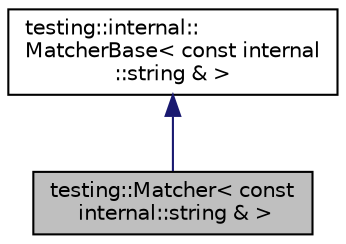 digraph "testing::Matcher&lt; const internal::string &amp; &gt;"
{
  edge [fontname="Helvetica",fontsize="10",labelfontname="Helvetica",labelfontsize="10"];
  node [fontname="Helvetica",fontsize="10",shape=record];
  Node1 [label="testing::Matcher\< const\l internal::string & \>",height=0.2,width=0.4,color="black", fillcolor="grey75", style="filled", fontcolor="black"];
  Node2 -> Node1 [dir="back",color="midnightblue",fontsize="10",style="solid"];
  Node2 [label="testing::internal::\lMatcherBase\< const internal\l::string & \>",height=0.2,width=0.4,color="black", fillcolor="white", style="filled",URL="$classtesting_1_1internal_1_1_matcher_base.html"];
}
